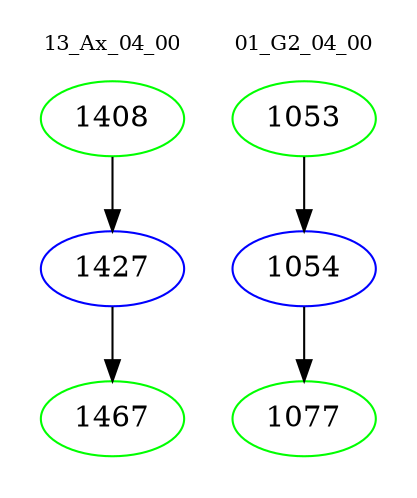 digraph{
subgraph cluster_0 {
color = white
label = "13_Ax_04_00";
fontsize=10;
T0_1408 [label="1408", color="green"]
T0_1408 -> T0_1427 [color="black"]
T0_1427 [label="1427", color="blue"]
T0_1427 -> T0_1467 [color="black"]
T0_1467 [label="1467", color="green"]
}
subgraph cluster_1 {
color = white
label = "01_G2_04_00";
fontsize=10;
T1_1053 [label="1053", color="green"]
T1_1053 -> T1_1054 [color="black"]
T1_1054 [label="1054", color="blue"]
T1_1054 -> T1_1077 [color="black"]
T1_1077 [label="1077", color="green"]
}
}
